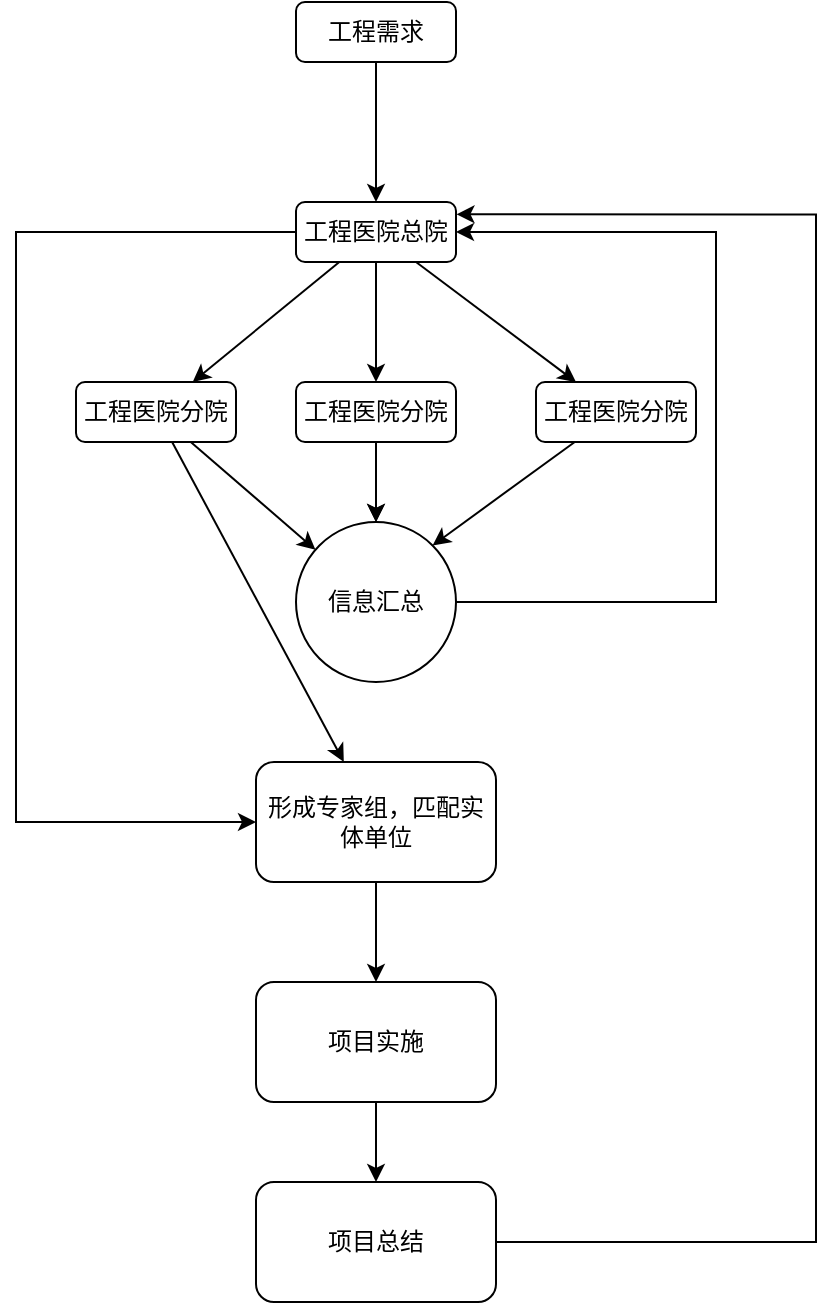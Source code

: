 <mxfile version="28.0.4">
  <diagram name="第 1 页" id="w0d19rZZEnFWZGUEVRRd">
    <mxGraphModel dx="1906" dy="1023" grid="1" gridSize="10" guides="1" tooltips="1" connect="1" arrows="1" fold="1" page="1" pageScale="1" pageWidth="827" pageHeight="1169" math="0" shadow="0">
      <root>
        <mxCell id="0" />
        <mxCell id="1" parent="0" />
        <mxCell id="FFQX_2HorbTGifsQEhxJ-4" style="edgeStyle=orthogonalEdgeStyle;rounded=0;orthogonalLoop=1;jettySize=auto;html=1;" edge="1" parent="1" source="FFQX_2HorbTGifsQEhxJ-1" target="FFQX_2HorbTGifsQEhxJ-3">
          <mxGeometry relative="1" as="geometry" />
        </mxCell>
        <mxCell id="FFQX_2HorbTGifsQEhxJ-1" value="工程需求" style="rounded=1;whiteSpace=wrap;html=1;" vertex="1" parent="1">
          <mxGeometry x="310" y="260" width="80" height="30" as="geometry" />
        </mxCell>
        <mxCell id="FFQX_2HorbTGifsQEhxJ-6" style="rounded=0;orthogonalLoop=1;jettySize=auto;html=1;" edge="1" parent="1" source="FFQX_2HorbTGifsQEhxJ-3" target="FFQX_2HorbTGifsQEhxJ-5">
          <mxGeometry relative="1" as="geometry" />
        </mxCell>
        <mxCell id="FFQX_2HorbTGifsQEhxJ-8" style="rounded=0;orthogonalLoop=1;jettySize=auto;html=1;" edge="1" parent="1" source="FFQX_2HorbTGifsQEhxJ-3" target="FFQX_2HorbTGifsQEhxJ-7">
          <mxGeometry relative="1" as="geometry" />
        </mxCell>
        <mxCell id="FFQX_2HorbTGifsQEhxJ-10" style="rounded=0;orthogonalLoop=1;jettySize=auto;html=1;" edge="1" parent="1" source="FFQX_2HorbTGifsQEhxJ-3" target="FFQX_2HorbTGifsQEhxJ-9">
          <mxGeometry relative="1" as="geometry" />
        </mxCell>
        <mxCell id="FFQX_2HorbTGifsQEhxJ-17" style="edgeStyle=orthogonalEdgeStyle;rounded=0;orthogonalLoop=1;jettySize=auto;html=1;entryX=0;entryY=0.5;entryDx=0;entryDy=0;exitX=0;exitY=0.5;exitDx=0;exitDy=0;" edge="1" parent="1" source="FFQX_2HorbTGifsQEhxJ-3" target="FFQX_2HorbTGifsQEhxJ-18">
          <mxGeometry relative="1" as="geometry">
            <mxPoint x="170" y="660" as="targetPoint" />
            <Array as="points">
              <mxPoint x="170" y="375" />
              <mxPoint x="170" y="670" />
            </Array>
          </mxGeometry>
        </mxCell>
        <mxCell id="FFQX_2HorbTGifsQEhxJ-3" value="工程医院总院" style="rounded=1;whiteSpace=wrap;html=1;" vertex="1" parent="1">
          <mxGeometry x="310" y="360" width="80" height="30" as="geometry" />
        </mxCell>
        <mxCell id="FFQX_2HorbTGifsQEhxJ-12" style="rounded=0;orthogonalLoop=1;jettySize=auto;html=1;" edge="1" parent="1" source="FFQX_2HorbTGifsQEhxJ-5" target="FFQX_2HorbTGifsQEhxJ-11">
          <mxGeometry relative="1" as="geometry" />
        </mxCell>
        <mxCell id="FFQX_2HorbTGifsQEhxJ-19" style="rounded=0;orthogonalLoop=1;jettySize=auto;html=1;" edge="1" parent="1" source="FFQX_2HorbTGifsQEhxJ-5" target="FFQX_2HorbTGifsQEhxJ-18">
          <mxGeometry relative="1" as="geometry" />
        </mxCell>
        <mxCell id="FFQX_2HorbTGifsQEhxJ-5" value="工程医院分院" style="rounded=1;whiteSpace=wrap;html=1;" vertex="1" parent="1">
          <mxGeometry x="200" y="450" width="80" height="30" as="geometry" />
        </mxCell>
        <mxCell id="FFQX_2HorbTGifsQEhxJ-13" style="rounded=0;orthogonalLoop=1;jettySize=auto;html=1;" edge="1" parent="1" source="FFQX_2HorbTGifsQEhxJ-7" target="FFQX_2HorbTGifsQEhxJ-11">
          <mxGeometry relative="1" as="geometry" />
        </mxCell>
        <mxCell id="FFQX_2HorbTGifsQEhxJ-16" value="" style="edgeStyle=orthogonalEdgeStyle;rounded=0;orthogonalLoop=1;jettySize=auto;html=1;" edge="1" parent="1" source="FFQX_2HorbTGifsQEhxJ-7" target="FFQX_2HorbTGifsQEhxJ-11">
          <mxGeometry relative="1" as="geometry" />
        </mxCell>
        <mxCell id="FFQX_2HorbTGifsQEhxJ-7" value="工程医院分院" style="rounded=1;whiteSpace=wrap;html=1;" vertex="1" parent="1">
          <mxGeometry x="310" y="450" width="80" height="30" as="geometry" />
        </mxCell>
        <mxCell id="FFQX_2HorbTGifsQEhxJ-14" style="rounded=0;orthogonalLoop=1;jettySize=auto;html=1;entryX=1;entryY=0;entryDx=0;entryDy=0;" edge="1" parent="1" source="FFQX_2HorbTGifsQEhxJ-9" target="FFQX_2HorbTGifsQEhxJ-11">
          <mxGeometry relative="1" as="geometry" />
        </mxCell>
        <mxCell id="FFQX_2HorbTGifsQEhxJ-9" value="工程医院分院" style="rounded=1;whiteSpace=wrap;html=1;" vertex="1" parent="1">
          <mxGeometry x="430" y="450" width="80" height="30" as="geometry" />
        </mxCell>
        <mxCell id="FFQX_2HorbTGifsQEhxJ-15" style="edgeStyle=orthogonalEdgeStyle;rounded=0;orthogonalLoop=1;jettySize=auto;html=1;entryX=1;entryY=0.5;entryDx=0;entryDy=0;exitX=1;exitY=0.5;exitDx=0;exitDy=0;" edge="1" parent="1" source="FFQX_2HorbTGifsQEhxJ-11" target="FFQX_2HorbTGifsQEhxJ-3">
          <mxGeometry relative="1" as="geometry">
            <Array as="points">
              <mxPoint x="520" y="560" />
              <mxPoint x="520" y="375" />
            </Array>
          </mxGeometry>
        </mxCell>
        <mxCell id="FFQX_2HorbTGifsQEhxJ-11" value="信息汇总" style="ellipse;whiteSpace=wrap;html=1;aspect=fixed;" vertex="1" parent="1">
          <mxGeometry x="310" y="520" width="80" height="80" as="geometry" />
        </mxCell>
        <mxCell id="FFQX_2HorbTGifsQEhxJ-21" style="edgeStyle=orthogonalEdgeStyle;rounded=0;orthogonalLoop=1;jettySize=auto;html=1;" edge="1" parent="1" source="FFQX_2HorbTGifsQEhxJ-18" target="FFQX_2HorbTGifsQEhxJ-20">
          <mxGeometry relative="1" as="geometry" />
        </mxCell>
        <mxCell id="FFQX_2HorbTGifsQEhxJ-18" value="形成专家组，匹配实体单位" style="rounded=1;whiteSpace=wrap;html=1;" vertex="1" parent="1">
          <mxGeometry x="290" y="640" width="120" height="60" as="geometry" />
        </mxCell>
        <mxCell id="FFQX_2HorbTGifsQEhxJ-23" style="edgeStyle=orthogonalEdgeStyle;rounded=0;orthogonalLoop=1;jettySize=auto;html=1;" edge="1" parent="1" source="FFQX_2HorbTGifsQEhxJ-20" target="FFQX_2HorbTGifsQEhxJ-22">
          <mxGeometry relative="1" as="geometry" />
        </mxCell>
        <mxCell id="FFQX_2HorbTGifsQEhxJ-20" value="项目实施" style="rounded=1;whiteSpace=wrap;html=1;" vertex="1" parent="1">
          <mxGeometry x="290" y="750" width="120" height="60" as="geometry" />
        </mxCell>
        <mxCell id="FFQX_2HorbTGifsQEhxJ-24" style="edgeStyle=orthogonalEdgeStyle;rounded=0;orthogonalLoop=1;jettySize=auto;html=1;entryX=1.003;entryY=0.205;entryDx=0;entryDy=0;entryPerimeter=0;exitX=1;exitY=0.5;exitDx=0;exitDy=0;" edge="1" parent="1" source="FFQX_2HorbTGifsQEhxJ-22" target="FFQX_2HorbTGifsQEhxJ-3">
          <mxGeometry relative="1" as="geometry">
            <Array as="points">
              <mxPoint x="570" y="880" />
              <mxPoint x="570" y="366" />
            </Array>
          </mxGeometry>
        </mxCell>
        <mxCell id="FFQX_2HorbTGifsQEhxJ-22" value="项目总结" style="rounded=1;whiteSpace=wrap;html=1;" vertex="1" parent="1">
          <mxGeometry x="290" y="850" width="120" height="60" as="geometry" />
        </mxCell>
      </root>
    </mxGraphModel>
  </diagram>
</mxfile>
